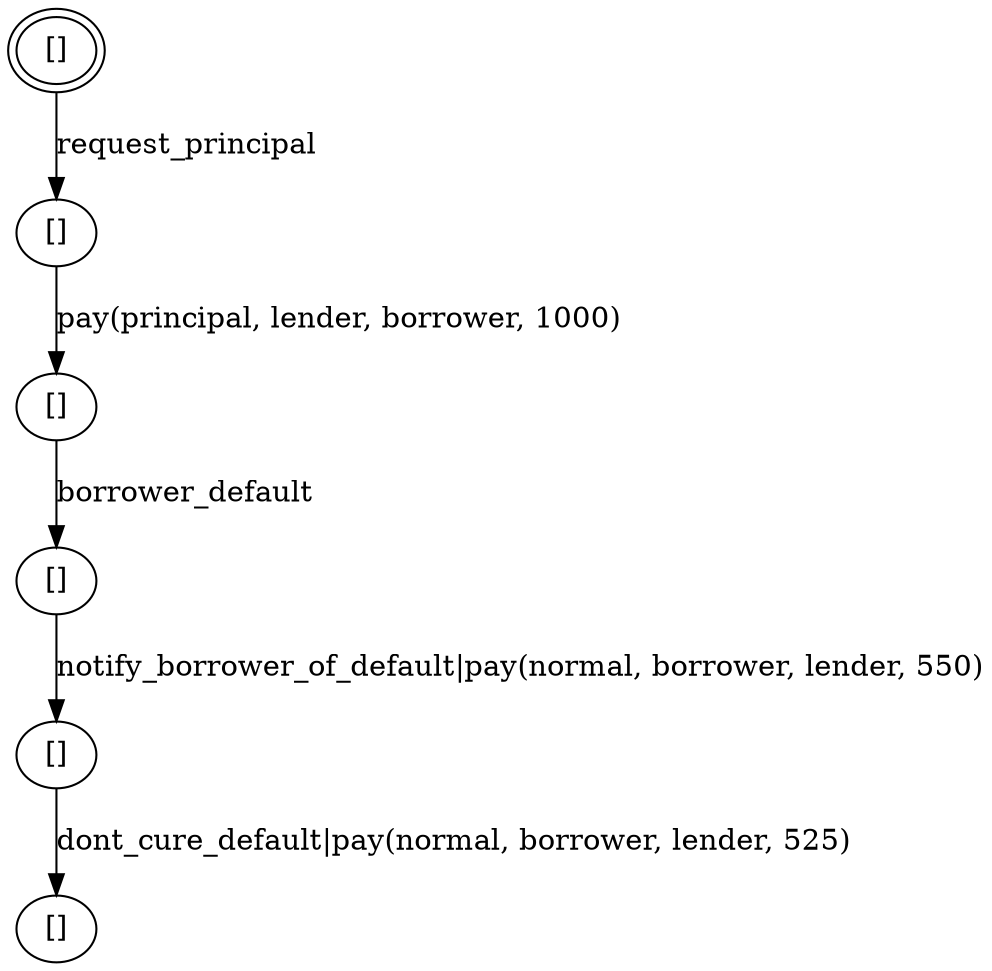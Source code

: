 digraph G {
center = TRUE;
mclimit = 10.0;
nodesep = 0.05;
node [ width=0.25, height=0.25, label="" ];
s0 [ peripheries=2 ];
s0 [label="[]"];
s1 [label="[]"];
s2 [label="[]"];
s3 [label="[]"];
s4 [label="[]"];
s5 [label="[]"];
s0->s1[label="request_principal"];
s1->s2[label="pay(principal, lender, borrower, 1000)"];
s2->s3[label="borrower_default"];
s3->s4[label="notify_borrower_of_default|pay(normal, borrower, lender, 550)"];
s4->s5[label="dont_cure_default|pay(normal, borrower, lender, 525)"];
}
